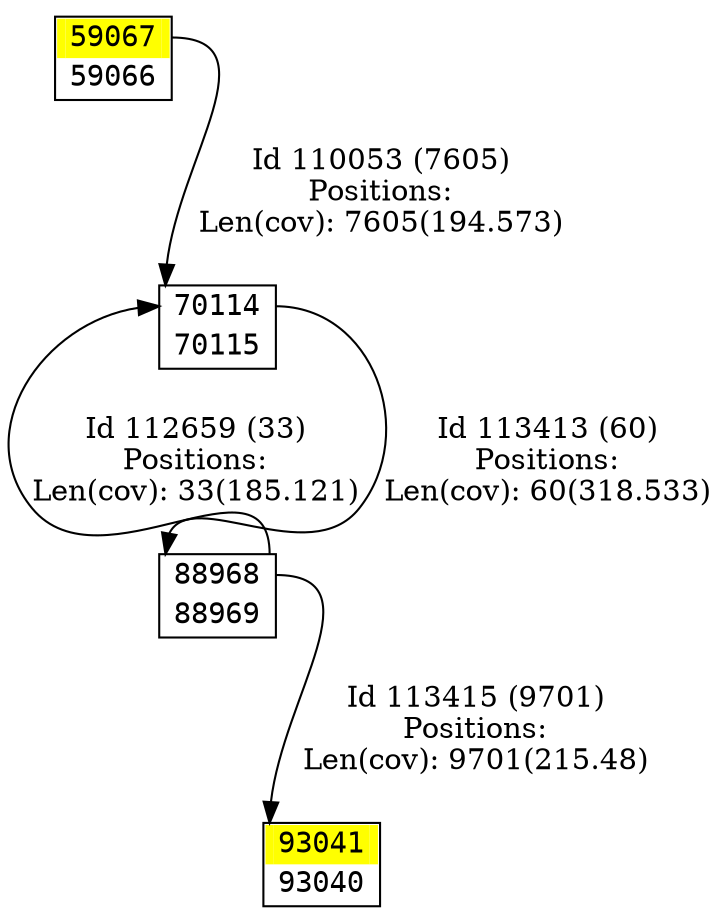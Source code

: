 digraph graph_picture {
node[fontname=<Courier> ,penwidth=<1.8> ,shape=<plaintext> ]
vertex_59066_59067[label=<<TABLE BORDER="1" CELLSPACING="0" >
<TR><TD BORDER="0" PORT = "port_59067_in" color="yellow" bgcolor="yellow" ></TD><TD BORDER="0" color="yellow" bgcolor="yellow" >59067</TD><TD BORDER="0" PORT = "port_59067_out" color="yellow" bgcolor="yellow" ></TD></TR>
<TR><TD BORDER="0" PORT = "port_59066_out" color="white" bgcolor="white" ></TD><TD BORDER="0" color="white" bgcolor="white" >59066</TD><TD BORDER="0" PORT = "port_59066_in" color="white" bgcolor="white" ></TD></TR>
</TABLE>> ,color=<black> ,URL=</vertex/59067.svg> ]
vertex_70114_70115[label=<<TABLE BORDER="1" CELLSPACING="0" >
<TR><TD BORDER="0" PORT = "port_70114_in" color="white" bgcolor="white" ></TD><TD BORDER="0" color="white" bgcolor="white" >70114</TD><TD BORDER="0" PORT = "port_70114_out" color="white" bgcolor="white" ></TD></TR>
<TR><TD BORDER="0" PORT = "port_70115_out" color="white" bgcolor="white" ></TD><TD BORDER="0" color="white" bgcolor="white" >70115</TD><TD BORDER="0" PORT = "port_70115_in" color="white" bgcolor="white" ></TD></TR>
</TABLE>> ,color=<black> ,URL=</vertex/70114.svg> ]
vertex_88968_88969[label=<<TABLE BORDER="1" CELLSPACING="0" >
<TR><TD BORDER="0" PORT = "port_88968_in" color="white" bgcolor="white" ></TD><TD BORDER="0" color="white" bgcolor="white" >88968</TD><TD BORDER="0" PORT = "port_88968_out" color="white" bgcolor="white" ></TD></TR>
<TR><TD BORDER="0" PORT = "port_88969_out" color="white" bgcolor="white" ></TD><TD BORDER="0" color="white" bgcolor="white" >88969</TD><TD BORDER="0" PORT = "port_88969_in" color="white" bgcolor="white" ></TD></TR>
</TABLE>> ,color=<black> ,URL=</vertex/88968.svg> ]
vertex_93040_93041[label=<<TABLE BORDER="1" CELLSPACING="0" >
<TR><TD BORDER="0" PORT = "port_93041_in" color="yellow" bgcolor="yellow" ></TD><TD BORDER="0" color="yellow" bgcolor="yellow" >93041</TD><TD BORDER="0" PORT = "port_93041_out" color="yellow" bgcolor="yellow" ></TD></TR>
<TR><TD BORDER="0" PORT = "port_93040_out" color="white" bgcolor="white" ></TD><TD BORDER="0" color="white" bgcolor="white" >93040</TD><TD BORDER="0" PORT = "port_93040_in" color="white" bgcolor="white" ></TD></TR>
</TABLE>> ,color=<black> ,URL=</vertex/93041.svg> ]
vertex_59066_59067:port_59067_out->vertex_70114_70115:port_70114_in[label="Id 110053 (7605)\nPositions:\nLen(cov): 7605(194.573)" ,color=<black> ]
vertex_88968_88969:port_88968_out->vertex_70114_70115:port_70114_in[label="Id 112659 (33)\nPositions:\nLen(cov): 33(185.121)" ,color=<black> ]
vertex_70114_70115:port_70114_out->vertex_88968_88969:port_88968_in[label="Id 113413 (60)\nPositions:\nLen(cov): 60(318.533)" ,color=<black> ]
vertex_88968_88969:port_88968_out->vertex_93040_93041:port_93041_in[label="Id 113415 (9701)\nPositions:\nLen(cov): 9701(215.48)" ,color=<black> ]
}
